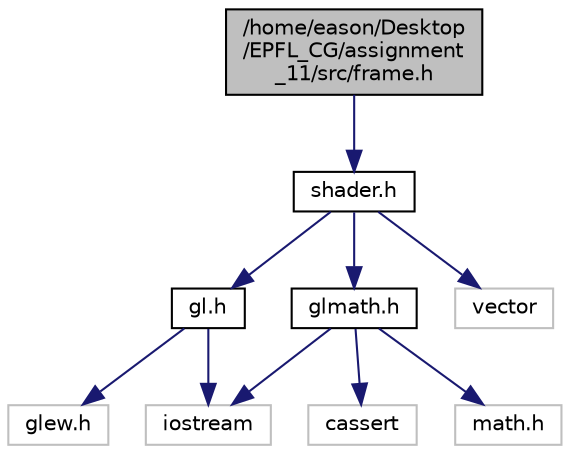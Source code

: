 digraph "/home/eason/Desktop/EPFL_CG/assignment_11/src/frame.h"
{
  edge [fontname="Helvetica",fontsize="10",labelfontname="Helvetica",labelfontsize="10"];
  node [fontname="Helvetica",fontsize="10",shape=record];
  Node1 [label="/home/eason/Desktop\l/EPFL_CG/assignment\l_11/src/frame.h",height=0.2,width=0.4,color="black", fillcolor="grey75", style="filled", fontcolor="black"];
  Node1 -> Node2 [color="midnightblue",fontsize="10",style="solid",fontname="Helvetica"];
  Node2 [label="shader.h",height=0.2,width=0.4,color="black", fillcolor="white", style="filled",URL="$shader_8h.html"];
  Node2 -> Node3 [color="midnightblue",fontsize="10",style="solid",fontname="Helvetica"];
  Node3 [label="gl.h",height=0.2,width=0.4,color="black", fillcolor="white", style="filled",URL="$gl_8h.html"];
  Node3 -> Node4 [color="midnightblue",fontsize="10",style="solid",fontname="Helvetica"];
  Node4 [label="glew.h",height=0.2,width=0.4,color="grey75", fillcolor="white", style="filled"];
  Node3 -> Node5 [color="midnightblue",fontsize="10",style="solid",fontname="Helvetica"];
  Node5 [label="iostream",height=0.2,width=0.4,color="grey75", fillcolor="white", style="filled"];
  Node2 -> Node6 [color="midnightblue",fontsize="10",style="solid",fontname="Helvetica"];
  Node6 [label="glmath.h",height=0.2,width=0.4,color="black", fillcolor="white", style="filled",URL="$glmath_8h.html",tooltip="Implements the vector and matrix classes and their mathematical operations. "];
  Node6 -> Node5 [color="midnightblue",fontsize="10",style="solid",fontname="Helvetica"];
  Node6 -> Node7 [color="midnightblue",fontsize="10",style="solid",fontname="Helvetica"];
  Node7 [label="cassert",height=0.2,width=0.4,color="grey75", fillcolor="white", style="filled"];
  Node6 -> Node8 [color="midnightblue",fontsize="10",style="solid",fontname="Helvetica"];
  Node8 [label="math.h",height=0.2,width=0.4,color="grey75", fillcolor="white", style="filled"];
  Node2 -> Node9 [color="midnightblue",fontsize="10",style="solid",fontname="Helvetica"];
  Node9 [label="vector",height=0.2,width=0.4,color="grey75", fillcolor="white", style="filled"];
}
